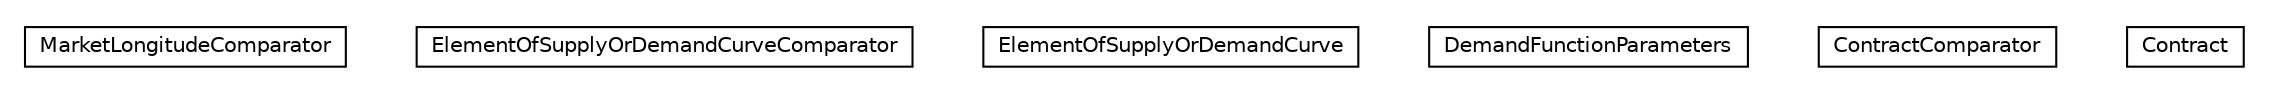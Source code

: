 #!/usr/local/bin/dot
#
# Class diagram 
# Generated by UMLGraph version R5_7_2-32-g40b5a6 (http://www.spinellis.gr/umlgraph/)
#

digraph G {
	edge [fontname="Helvetica",fontsize=10,labelfontname="Helvetica",labelfontsize=10];
	node [fontname="Helvetica",fontsize=10,shape=plaintext];
	nodesep=0.25;
	ranksep=0.5;
	// cms.utils.MarketLongitudeComparator
	c42 [label=<<table title="cms.utils.MarketLongitudeComparator" border="0" cellborder="1" cellspacing="0" cellpadding="2" port="p" href="./MarketLongitudeComparator.html" target="_parent">
		<tr><td><table border="0" cellspacing="0" cellpadding="1">
<tr><td align="center" balign="center"> MarketLongitudeComparator </td></tr>
		</table></td></tr>
		</table>>, URL="./MarketLongitudeComparator.html", fontname="Helvetica", fontcolor="black", fontsize=10.0];
	// cms.utils.ElementOfSupplyOrDemandCurveComparator
	c43 [label=<<table title="cms.utils.ElementOfSupplyOrDemandCurveComparator" border="0" cellborder="1" cellspacing="0" cellpadding="2" port="p" href="./ElementOfSupplyOrDemandCurveComparator.html" target="_parent">
		<tr><td><table border="0" cellspacing="0" cellpadding="1">
<tr><td align="center" balign="center"> ElementOfSupplyOrDemandCurveComparator </td></tr>
		</table></td></tr>
		</table>>, URL="./ElementOfSupplyOrDemandCurveComparator.html", fontname="Helvetica", fontcolor="black", fontsize=10.0];
	// cms.utils.ElementOfSupplyOrDemandCurve
	c44 [label=<<table title="cms.utils.ElementOfSupplyOrDemandCurve" border="0" cellborder="1" cellspacing="0" cellpadding="2" port="p" href="./ElementOfSupplyOrDemandCurve.html" target="_parent">
		<tr><td><table border="0" cellspacing="0" cellpadding="1">
<tr><td align="center" balign="center"> ElementOfSupplyOrDemandCurve </td></tr>
		</table></td></tr>
		</table>>, URL="./ElementOfSupplyOrDemandCurve.html", fontname="Helvetica", fontcolor="black", fontsize=10.0];
	// cms.utils.DemandFunctionParameters
	c45 [label=<<table title="cms.utils.DemandFunctionParameters" border="0" cellborder="1" cellspacing="0" cellpadding="2" port="p" href="./DemandFunctionParameters.html" target="_parent">
		<tr><td><table border="0" cellspacing="0" cellpadding="1">
<tr><td align="center" balign="center"> DemandFunctionParameters </td></tr>
		</table></td></tr>
		</table>>, URL="./DemandFunctionParameters.html", fontname="Helvetica", fontcolor="black", fontsize=10.0];
	// cms.utils.ContractComparator
	c46 [label=<<table title="cms.utils.ContractComparator" border="0" cellborder="1" cellspacing="0" cellpadding="2" port="p" href="./ContractComparator.html" target="_parent">
		<tr><td><table border="0" cellspacing="0" cellpadding="1">
<tr><td align="center" balign="center"> ContractComparator </td></tr>
		</table></td></tr>
		</table>>, URL="./ContractComparator.html", fontname="Helvetica", fontcolor="black", fontsize=10.0];
	// cms.utils.Contract
	c47 [label=<<table title="cms.utils.Contract" border="0" cellborder="1" cellspacing="0" cellpadding="2" port="p" href="./Contract.html" target="_parent">
		<tr><td><table border="0" cellspacing="0" cellpadding="1">
<tr><td align="center" balign="center"> Contract </td></tr>
		</table></td></tr>
		</table>>, URL="./Contract.html", fontname="Helvetica", fontcolor="black", fontsize=10.0];
}

